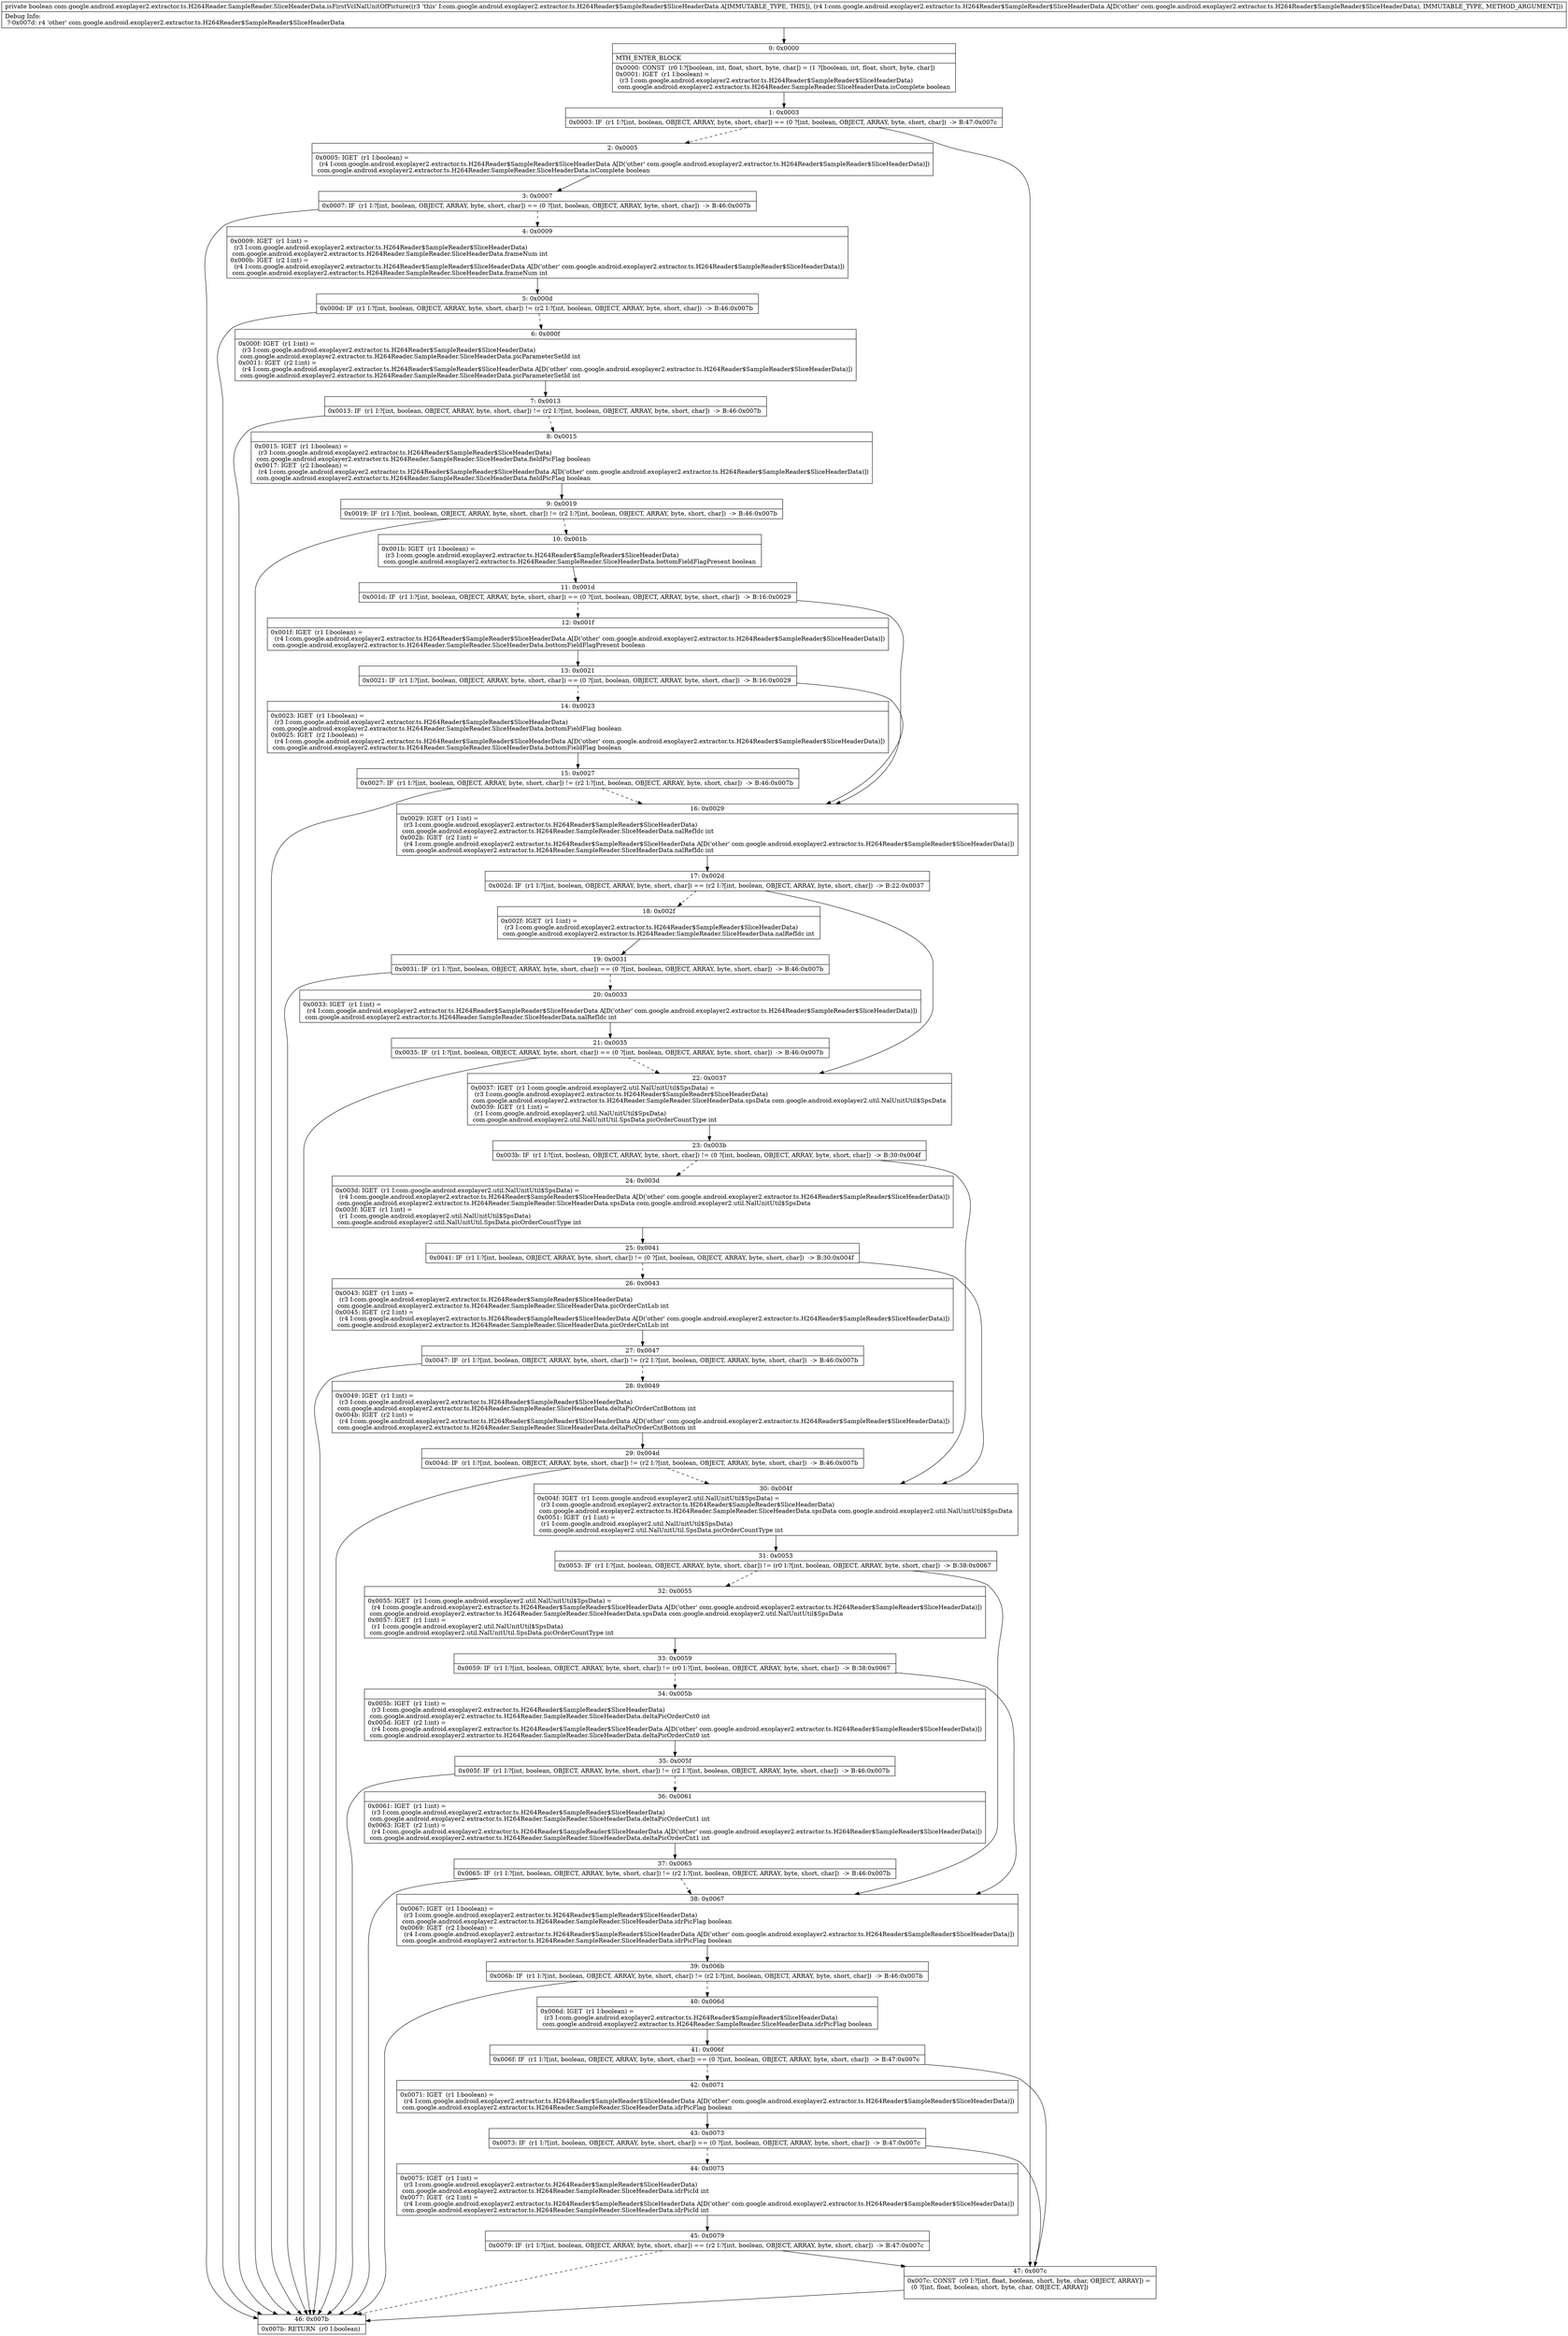 digraph "CFG forcom.google.android.exoplayer2.extractor.ts.H264Reader.SampleReader.SliceHeaderData.isFirstVclNalUnitOfPicture(Lcom\/google\/android\/exoplayer2\/extractor\/ts\/H264Reader$SampleReader$SliceHeaderData;)Z" {
Node_0 [shape=record,label="{0\:\ 0x0000|MTH_ENTER_BLOCK\l|0x0000: CONST  (r0 I:?[boolean, int, float, short, byte, char]) = (1 ?[boolean, int, float, short, byte, char]) \l0x0001: IGET  (r1 I:boolean) = \l  (r3 I:com.google.android.exoplayer2.extractor.ts.H264Reader$SampleReader$SliceHeaderData)\l com.google.android.exoplayer2.extractor.ts.H264Reader.SampleReader.SliceHeaderData.isComplete boolean \l}"];
Node_1 [shape=record,label="{1\:\ 0x0003|0x0003: IF  (r1 I:?[int, boolean, OBJECT, ARRAY, byte, short, char]) == (0 ?[int, boolean, OBJECT, ARRAY, byte, short, char])  \-\> B:47:0x007c \l}"];
Node_2 [shape=record,label="{2\:\ 0x0005|0x0005: IGET  (r1 I:boolean) = \l  (r4 I:com.google.android.exoplayer2.extractor.ts.H264Reader$SampleReader$SliceHeaderData A[D('other' com.google.android.exoplayer2.extractor.ts.H264Reader$SampleReader$SliceHeaderData)])\l com.google.android.exoplayer2.extractor.ts.H264Reader.SampleReader.SliceHeaderData.isComplete boolean \l}"];
Node_3 [shape=record,label="{3\:\ 0x0007|0x0007: IF  (r1 I:?[int, boolean, OBJECT, ARRAY, byte, short, char]) == (0 ?[int, boolean, OBJECT, ARRAY, byte, short, char])  \-\> B:46:0x007b \l}"];
Node_4 [shape=record,label="{4\:\ 0x0009|0x0009: IGET  (r1 I:int) = \l  (r3 I:com.google.android.exoplayer2.extractor.ts.H264Reader$SampleReader$SliceHeaderData)\l com.google.android.exoplayer2.extractor.ts.H264Reader.SampleReader.SliceHeaderData.frameNum int \l0x000b: IGET  (r2 I:int) = \l  (r4 I:com.google.android.exoplayer2.extractor.ts.H264Reader$SampleReader$SliceHeaderData A[D('other' com.google.android.exoplayer2.extractor.ts.H264Reader$SampleReader$SliceHeaderData)])\l com.google.android.exoplayer2.extractor.ts.H264Reader.SampleReader.SliceHeaderData.frameNum int \l}"];
Node_5 [shape=record,label="{5\:\ 0x000d|0x000d: IF  (r1 I:?[int, boolean, OBJECT, ARRAY, byte, short, char]) != (r2 I:?[int, boolean, OBJECT, ARRAY, byte, short, char])  \-\> B:46:0x007b \l}"];
Node_6 [shape=record,label="{6\:\ 0x000f|0x000f: IGET  (r1 I:int) = \l  (r3 I:com.google.android.exoplayer2.extractor.ts.H264Reader$SampleReader$SliceHeaderData)\l com.google.android.exoplayer2.extractor.ts.H264Reader.SampleReader.SliceHeaderData.picParameterSetId int \l0x0011: IGET  (r2 I:int) = \l  (r4 I:com.google.android.exoplayer2.extractor.ts.H264Reader$SampleReader$SliceHeaderData A[D('other' com.google.android.exoplayer2.extractor.ts.H264Reader$SampleReader$SliceHeaderData)])\l com.google.android.exoplayer2.extractor.ts.H264Reader.SampleReader.SliceHeaderData.picParameterSetId int \l}"];
Node_7 [shape=record,label="{7\:\ 0x0013|0x0013: IF  (r1 I:?[int, boolean, OBJECT, ARRAY, byte, short, char]) != (r2 I:?[int, boolean, OBJECT, ARRAY, byte, short, char])  \-\> B:46:0x007b \l}"];
Node_8 [shape=record,label="{8\:\ 0x0015|0x0015: IGET  (r1 I:boolean) = \l  (r3 I:com.google.android.exoplayer2.extractor.ts.H264Reader$SampleReader$SliceHeaderData)\l com.google.android.exoplayer2.extractor.ts.H264Reader.SampleReader.SliceHeaderData.fieldPicFlag boolean \l0x0017: IGET  (r2 I:boolean) = \l  (r4 I:com.google.android.exoplayer2.extractor.ts.H264Reader$SampleReader$SliceHeaderData A[D('other' com.google.android.exoplayer2.extractor.ts.H264Reader$SampleReader$SliceHeaderData)])\l com.google.android.exoplayer2.extractor.ts.H264Reader.SampleReader.SliceHeaderData.fieldPicFlag boolean \l}"];
Node_9 [shape=record,label="{9\:\ 0x0019|0x0019: IF  (r1 I:?[int, boolean, OBJECT, ARRAY, byte, short, char]) != (r2 I:?[int, boolean, OBJECT, ARRAY, byte, short, char])  \-\> B:46:0x007b \l}"];
Node_10 [shape=record,label="{10\:\ 0x001b|0x001b: IGET  (r1 I:boolean) = \l  (r3 I:com.google.android.exoplayer2.extractor.ts.H264Reader$SampleReader$SliceHeaderData)\l com.google.android.exoplayer2.extractor.ts.H264Reader.SampleReader.SliceHeaderData.bottomFieldFlagPresent boolean \l}"];
Node_11 [shape=record,label="{11\:\ 0x001d|0x001d: IF  (r1 I:?[int, boolean, OBJECT, ARRAY, byte, short, char]) == (0 ?[int, boolean, OBJECT, ARRAY, byte, short, char])  \-\> B:16:0x0029 \l}"];
Node_12 [shape=record,label="{12\:\ 0x001f|0x001f: IGET  (r1 I:boolean) = \l  (r4 I:com.google.android.exoplayer2.extractor.ts.H264Reader$SampleReader$SliceHeaderData A[D('other' com.google.android.exoplayer2.extractor.ts.H264Reader$SampleReader$SliceHeaderData)])\l com.google.android.exoplayer2.extractor.ts.H264Reader.SampleReader.SliceHeaderData.bottomFieldFlagPresent boolean \l}"];
Node_13 [shape=record,label="{13\:\ 0x0021|0x0021: IF  (r1 I:?[int, boolean, OBJECT, ARRAY, byte, short, char]) == (0 ?[int, boolean, OBJECT, ARRAY, byte, short, char])  \-\> B:16:0x0029 \l}"];
Node_14 [shape=record,label="{14\:\ 0x0023|0x0023: IGET  (r1 I:boolean) = \l  (r3 I:com.google.android.exoplayer2.extractor.ts.H264Reader$SampleReader$SliceHeaderData)\l com.google.android.exoplayer2.extractor.ts.H264Reader.SampleReader.SliceHeaderData.bottomFieldFlag boolean \l0x0025: IGET  (r2 I:boolean) = \l  (r4 I:com.google.android.exoplayer2.extractor.ts.H264Reader$SampleReader$SliceHeaderData A[D('other' com.google.android.exoplayer2.extractor.ts.H264Reader$SampleReader$SliceHeaderData)])\l com.google.android.exoplayer2.extractor.ts.H264Reader.SampleReader.SliceHeaderData.bottomFieldFlag boolean \l}"];
Node_15 [shape=record,label="{15\:\ 0x0027|0x0027: IF  (r1 I:?[int, boolean, OBJECT, ARRAY, byte, short, char]) != (r2 I:?[int, boolean, OBJECT, ARRAY, byte, short, char])  \-\> B:46:0x007b \l}"];
Node_16 [shape=record,label="{16\:\ 0x0029|0x0029: IGET  (r1 I:int) = \l  (r3 I:com.google.android.exoplayer2.extractor.ts.H264Reader$SampleReader$SliceHeaderData)\l com.google.android.exoplayer2.extractor.ts.H264Reader.SampleReader.SliceHeaderData.nalRefIdc int \l0x002b: IGET  (r2 I:int) = \l  (r4 I:com.google.android.exoplayer2.extractor.ts.H264Reader$SampleReader$SliceHeaderData A[D('other' com.google.android.exoplayer2.extractor.ts.H264Reader$SampleReader$SliceHeaderData)])\l com.google.android.exoplayer2.extractor.ts.H264Reader.SampleReader.SliceHeaderData.nalRefIdc int \l}"];
Node_17 [shape=record,label="{17\:\ 0x002d|0x002d: IF  (r1 I:?[int, boolean, OBJECT, ARRAY, byte, short, char]) == (r2 I:?[int, boolean, OBJECT, ARRAY, byte, short, char])  \-\> B:22:0x0037 \l}"];
Node_18 [shape=record,label="{18\:\ 0x002f|0x002f: IGET  (r1 I:int) = \l  (r3 I:com.google.android.exoplayer2.extractor.ts.H264Reader$SampleReader$SliceHeaderData)\l com.google.android.exoplayer2.extractor.ts.H264Reader.SampleReader.SliceHeaderData.nalRefIdc int \l}"];
Node_19 [shape=record,label="{19\:\ 0x0031|0x0031: IF  (r1 I:?[int, boolean, OBJECT, ARRAY, byte, short, char]) == (0 ?[int, boolean, OBJECT, ARRAY, byte, short, char])  \-\> B:46:0x007b \l}"];
Node_20 [shape=record,label="{20\:\ 0x0033|0x0033: IGET  (r1 I:int) = \l  (r4 I:com.google.android.exoplayer2.extractor.ts.H264Reader$SampleReader$SliceHeaderData A[D('other' com.google.android.exoplayer2.extractor.ts.H264Reader$SampleReader$SliceHeaderData)])\l com.google.android.exoplayer2.extractor.ts.H264Reader.SampleReader.SliceHeaderData.nalRefIdc int \l}"];
Node_21 [shape=record,label="{21\:\ 0x0035|0x0035: IF  (r1 I:?[int, boolean, OBJECT, ARRAY, byte, short, char]) == (0 ?[int, boolean, OBJECT, ARRAY, byte, short, char])  \-\> B:46:0x007b \l}"];
Node_22 [shape=record,label="{22\:\ 0x0037|0x0037: IGET  (r1 I:com.google.android.exoplayer2.util.NalUnitUtil$SpsData) = \l  (r3 I:com.google.android.exoplayer2.extractor.ts.H264Reader$SampleReader$SliceHeaderData)\l com.google.android.exoplayer2.extractor.ts.H264Reader.SampleReader.SliceHeaderData.spsData com.google.android.exoplayer2.util.NalUnitUtil$SpsData \l0x0039: IGET  (r1 I:int) = \l  (r1 I:com.google.android.exoplayer2.util.NalUnitUtil$SpsData)\l com.google.android.exoplayer2.util.NalUnitUtil.SpsData.picOrderCountType int \l}"];
Node_23 [shape=record,label="{23\:\ 0x003b|0x003b: IF  (r1 I:?[int, boolean, OBJECT, ARRAY, byte, short, char]) != (0 ?[int, boolean, OBJECT, ARRAY, byte, short, char])  \-\> B:30:0x004f \l}"];
Node_24 [shape=record,label="{24\:\ 0x003d|0x003d: IGET  (r1 I:com.google.android.exoplayer2.util.NalUnitUtil$SpsData) = \l  (r4 I:com.google.android.exoplayer2.extractor.ts.H264Reader$SampleReader$SliceHeaderData A[D('other' com.google.android.exoplayer2.extractor.ts.H264Reader$SampleReader$SliceHeaderData)])\l com.google.android.exoplayer2.extractor.ts.H264Reader.SampleReader.SliceHeaderData.spsData com.google.android.exoplayer2.util.NalUnitUtil$SpsData \l0x003f: IGET  (r1 I:int) = \l  (r1 I:com.google.android.exoplayer2.util.NalUnitUtil$SpsData)\l com.google.android.exoplayer2.util.NalUnitUtil.SpsData.picOrderCountType int \l}"];
Node_25 [shape=record,label="{25\:\ 0x0041|0x0041: IF  (r1 I:?[int, boolean, OBJECT, ARRAY, byte, short, char]) != (0 ?[int, boolean, OBJECT, ARRAY, byte, short, char])  \-\> B:30:0x004f \l}"];
Node_26 [shape=record,label="{26\:\ 0x0043|0x0043: IGET  (r1 I:int) = \l  (r3 I:com.google.android.exoplayer2.extractor.ts.H264Reader$SampleReader$SliceHeaderData)\l com.google.android.exoplayer2.extractor.ts.H264Reader.SampleReader.SliceHeaderData.picOrderCntLsb int \l0x0045: IGET  (r2 I:int) = \l  (r4 I:com.google.android.exoplayer2.extractor.ts.H264Reader$SampleReader$SliceHeaderData A[D('other' com.google.android.exoplayer2.extractor.ts.H264Reader$SampleReader$SliceHeaderData)])\l com.google.android.exoplayer2.extractor.ts.H264Reader.SampleReader.SliceHeaderData.picOrderCntLsb int \l}"];
Node_27 [shape=record,label="{27\:\ 0x0047|0x0047: IF  (r1 I:?[int, boolean, OBJECT, ARRAY, byte, short, char]) != (r2 I:?[int, boolean, OBJECT, ARRAY, byte, short, char])  \-\> B:46:0x007b \l}"];
Node_28 [shape=record,label="{28\:\ 0x0049|0x0049: IGET  (r1 I:int) = \l  (r3 I:com.google.android.exoplayer2.extractor.ts.H264Reader$SampleReader$SliceHeaderData)\l com.google.android.exoplayer2.extractor.ts.H264Reader.SampleReader.SliceHeaderData.deltaPicOrderCntBottom int \l0x004b: IGET  (r2 I:int) = \l  (r4 I:com.google.android.exoplayer2.extractor.ts.H264Reader$SampleReader$SliceHeaderData A[D('other' com.google.android.exoplayer2.extractor.ts.H264Reader$SampleReader$SliceHeaderData)])\l com.google.android.exoplayer2.extractor.ts.H264Reader.SampleReader.SliceHeaderData.deltaPicOrderCntBottom int \l}"];
Node_29 [shape=record,label="{29\:\ 0x004d|0x004d: IF  (r1 I:?[int, boolean, OBJECT, ARRAY, byte, short, char]) != (r2 I:?[int, boolean, OBJECT, ARRAY, byte, short, char])  \-\> B:46:0x007b \l}"];
Node_30 [shape=record,label="{30\:\ 0x004f|0x004f: IGET  (r1 I:com.google.android.exoplayer2.util.NalUnitUtil$SpsData) = \l  (r3 I:com.google.android.exoplayer2.extractor.ts.H264Reader$SampleReader$SliceHeaderData)\l com.google.android.exoplayer2.extractor.ts.H264Reader.SampleReader.SliceHeaderData.spsData com.google.android.exoplayer2.util.NalUnitUtil$SpsData \l0x0051: IGET  (r1 I:int) = \l  (r1 I:com.google.android.exoplayer2.util.NalUnitUtil$SpsData)\l com.google.android.exoplayer2.util.NalUnitUtil.SpsData.picOrderCountType int \l}"];
Node_31 [shape=record,label="{31\:\ 0x0053|0x0053: IF  (r1 I:?[int, boolean, OBJECT, ARRAY, byte, short, char]) != (r0 I:?[int, boolean, OBJECT, ARRAY, byte, short, char])  \-\> B:38:0x0067 \l}"];
Node_32 [shape=record,label="{32\:\ 0x0055|0x0055: IGET  (r1 I:com.google.android.exoplayer2.util.NalUnitUtil$SpsData) = \l  (r4 I:com.google.android.exoplayer2.extractor.ts.H264Reader$SampleReader$SliceHeaderData A[D('other' com.google.android.exoplayer2.extractor.ts.H264Reader$SampleReader$SliceHeaderData)])\l com.google.android.exoplayer2.extractor.ts.H264Reader.SampleReader.SliceHeaderData.spsData com.google.android.exoplayer2.util.NalUnitUtil$SpsData \l0x0057: IGET  (r1 I:int) = \l  (r1 I:com.google.android.exoplayer2.util.NalUnitUtil$SpsData)\l com.google.android.exoplayer2.util.NalUnitUtil.SpsData.picOrderCountType int \l}"];
Node_33 [shape=record,label="{33\:\ 0x0059|0x0059: IF  (r1 I:?[int, boolean, OBJECT, ARRAY, byte, short, char]) != (r0 I:?[int, boolean, OBJECT, ARRAY, byte, short, char])  \-\> B:38:0x0067 \l}"];
Node_34 [shape=record,label="{34\:\ 0x005b|0x005b: IGET  (r1 I:int) = \l  (r3 I:com.google.android.exoplayer2.extractor.ts.H264Reader$SampleReader$SliceHeaderData)\l com.google.android.exoplayer2.extractor.ts.H264Reader.SampleReader.SliceHeaderData.deltaPicOrderCnt0 int \l0x005d: IGET  (r2 I:int) = \l  (r4 I:com.google.android.exoplayer2.extractor.ts.H264Reader$SampleReader$SliceHeaderData A[D('other' com.google.android.exoplayer2.extractor.ts.H264Reader$SampleReader$SliceHeaderData)])\l com.google.android.exoplayer2.extractor.ts.H264Reader.SampleReader.SliceHeaderData.deltaPicOrderCnt0 int \l}"];
Node_35 [shape=record,label="{35\:\ 0x005f|0x005f: IF  (r1 I:?[int, boolean, OBJECT, ARRAY, byte, short, char]) != (r2 I:?[int, boolean, OBJECT, ARRAY, byte, short, char])  \-\> B:46:0x007b \l}"];
Node_36 [shape=record,label="{36\:\ 0x0061|0x0061: IGET  (r1 I:int) = \l  (r3 I:com.google.android.exoplayer2.extractor.ts.H264Reader$SampleReader$SliceHeaderData)\l com.google.android.exoplayer2.extractor.ts.H264Reader.SampleReader.SliceHeaderData.deltaPicOrderCnt1 int \l0x0063: IGET  (r2 I:int) = \l  (r4 I:com.google.android.exoplayer2.extractor.ts.H264Reader$SampleReader$SliceHeaderData A[D('other' com.google.android.exoplayer2.extractor.ts.H264Reader$SampleReader$SliceHeaderData)])\l com.google.android.exoplayer2.extractor.ts.H264Reader.SampleReader.SliceHeaderData.deltaPicOrderCnt1 int \l}"];
Node_37 [shape=record,label="{37\:\ 0x0065|0x0065: IF  (r1 I:?[int, boolean, OBJECT, ARRAY, byte, short, char]) != (r2 I:?[int, boolean, OBJECT, ARRAY, byte, short, char])  \-\> B:46:0x007b \l}"];
Node_38 [shape=record,label="{38\:\ 0x0067|0x0067: IGET  (r1 I:boolean) = \l  (r3 I:com.google.android.exoplayer2.extractor.ts.H264Reader$SampleReader$SliceHeaderData)\l com.google.android.exoplayer2.extractor.ts.H264Reader.SampleReader.SliceHeaderData.idrPicFlag boolean \l0x0069: IGET  (r2 I:boolean) = \l  (r4 I:com.google.android.exoplayer2.extractor.ts.H264Reader$SampleReader$SliceHeaderData A[D('other' com.google.android.exoplayer2.extractor.ts.H264Reader$SampleReader$SliceHeaderData)])\l com.google.android.exoplayer2.extractor.ts.H264Reader.SampleReader.SliceHeaderData.idrPicFlag boolean \l}"];
Node_39 [shape=record,label="{39\:\ 0x006b|0x006b: IF  (r1 I:?[int, boolean, OBJECT, ARRAY, byte, short, char]) != (r2 I:?[int, boolean, OBJECT, ARRAY, byte, short, char])  \-\> B:46:0x007b \l}"];
Node_40 [shape=record,label="{40\:\ 0x006d|0x006d: IGET  (r1 I:boolean) = \l  (r3 I:com.google.android.exoplayer2.extractor.ts.H264Reader$SampleReader$SliceHeaderData)\l com.google.android.exoplayer2.extractor.ts.H264Reader.SampleReader.SliceHeaderData.idrPicFlag boolean \l}"];
Node_41 [shape=record,label="{41\:\ 0x006f|0x006f: IF  (r1 I:?[int, boolean, OBJECT, ARRAY, byte, short, char]) == (0 ?[int, boolean, OBJECT, ARRAY, byte, short, char])  \-\> B:47:0x007c \l}"];
Node_42 [shape=record,label="{42\:\ 0x0071|0x0071: IGET  (r1 I:boolean) = \l  (r4 I:com.google.android.exoplayer2.extractor.ts.H264Reader$SampleReader$SliceHeaderData A[D('other' com.google.android.exoplayer2.extractor.ts.H264Reader$SampleReader$SliceHeaderData)])\l com.google.android.exoplayer2.extractor.ts.H264Reader.SampleReader.SliceHeaderData.idrPicFlag boolean \l}"];
Node_43 [shape=record,label="{43\:\ 0x0073|0x0073: IF  (r1 I:?[int, boolean, OBJECT, ARRAY, byte, short, char]) == (0 ?[int, boolean, OBJECT, ARRAY, byte, short, char])  \-\> B:47:0x007c \l}"];
Node_44 [shape=record,label="{44\:\ 0x0075|0x0075: IGET  (r1 I:int) = \l  (r3 I:com.google.android.exoplayer2.extractor.ts.H264Reader$SampleReader$SliceHeaderData)\l com.google.android.exoplayer2.extractor.ts.H264Reader.SampleReader.SliceHeaderData.idrPicId int \l0x0077: IGET  (r2 I:int) = \l  (r4 I:com.google.android.exoplayer2.extractor.ts.H264Reader$SampleReader$SliceHeaderData A[D('other' com.google.android.exoplayer2.extractor.ts.H264Reader$SampleReader$SliceHeaderData)])\l com.google.android.exoplayer2.extractor.ts.H264Reader.SampleReader.SliceHeaderData.idrPicId int \l}"];
Node_45 [shape=record,label="{45\:\ 0x0079|0x0079: IF  (r1 I:?[int, boolean, OBJECT, ARRAY, byte, short, char]) == (r2 I:?[int, boolean, OBJECT, ARRAY, byte, short, char])  \-\> B:47:0x007c \l}"];
Node_46 [shape=record,label="{46\:\ 0x007b|0x007b: RETURN  (r0 I:boolean) \l}"];
Node_47 [shape=record,label="{47\:\ 0x007c|0x007c: CONST  (r0 I:?[int, float, boolean, short, byte, char, OBJECT, ARRAY]) = \l  (0 ?[int, float, boolean, short, byte, char, OBJECT, ARRAY])\l \l}"];
MethodNode[shape=record,label="{private boolean com.google.android.exoplayer2.extractor.ts.H264Reader.SampleReader.SliceHeaderData.isFirstVclNalUnitOfPicture((r3 'this' I:com.google.android.exoplayer2.extractor.ts.H264Reader$SampleReader$SliceHeaderData A[IMMUTABLE_TYPE, THIS]), (r4 I:com.google.android.exoplayer2.extractor.ts.H264Reader$SampleReader$SliceHeaderData A[D('other' com.google.android.exoplayer2.extractor.ts.H264Reader$SampleReader$SliceHeaderData), IMMUTABLE_TYPE, METHOD_ARGUMENT]))  | Debug Info:\l  ?\-0x007d: r4 'other' com.google.android.exoplayer2.extractor.ts.H264Reader$SampleReader$SliceHeaderData\l}"];
MethodNode -> Node_0;
Node_0 -> Node_1;
Node_1 -> Node_2[style=dashed];
Node_1 -> Node_47;
Node_2 -> Node_3;
Node_3 -> Node_4[style=dashed];
Node_3 -> Node_46;
Node_4 -> Node_5;
Node_5 -> Node_6[style=dashed];
Node_5 -> Node_46;
Node_6 -> Node_7;
Node_7 -> Node_8[style=dashed];
Node_7 -> Node_46;
Node_8 -> Node_9;
Node_9 -> Node_10[style=dashed];
Node_9 -> Node_46;
Node_10 -> Node_11;
Node_11 -> Node_12[style=dashed];
Node_11 -> Node_16;
Node_12 -> Node_13;
Node_13 -> Node_14[style=dashed];
Node_13 -> Node_16;
Node_14 -> Node_15;
Node_15 -> Node_16[style=dashed];
Node_15 -> Node_46;
Node_16 -> Node_17;
Node_17 -> Node_18[style=dashed];
Node_17 -> Node_22;
Node_18 -> Node_19;
Node_19 -> Node_20[style=dashed];
Node_19 -> Node_46;
Node_20 -> Node_21;
Node_21 -> Node_22[style=dashed];
Node_21 -> Node_46;
Node_22 -> Node_23;
Node_23 -> Node_24[style=dashed];
Node_23 -> Node_30;
Node_24 -> Node_25;
Node_25 -> Node_26[style=dashed];
Node_25 -> Node_30;
Node_26 -> Node_27;
Node_27 -> Node_28[style=dashed];
Node_27 -> Node_46;
Node_28 -> Node_29;
Node_29 -> Node_30[style=dashed];
Node_29 -> Node_46;
Node_30 -> Node_31;
Node_31 -> Node_32[style=dashed];
Node_31 -> Node_38;
Node_32 -> Node_33;
Node_33 -> Node_34[style=dashed];
Node_33 -> Node_38;
Node_34 -> Node_35;
Node_35 -> Node_36[style=dashed];
Node_35 -> Node_46;
Node_36 -> Node_37;
Node_37 -> Node_38[style=dashed];
Node_37 -> Node_46;
Node_38 -> Node_39;
Node_39 -> Node_40[style=dashed];
Node_39 -> Node_46;
Node_40 -> Node_41;
Node_41 -> Node_42[style=dashed];
Node_41 -> Node_47;
Node_42 -> Node_43;
Node_43 -> Node_44[style=dashed];
Node_43 -> Node_47;
Node_44 -> Node_45;
Node_45 -> Node_46[style=dashed];
Node_45 -> Node_47;
Node_47 -> Node_46;
}

